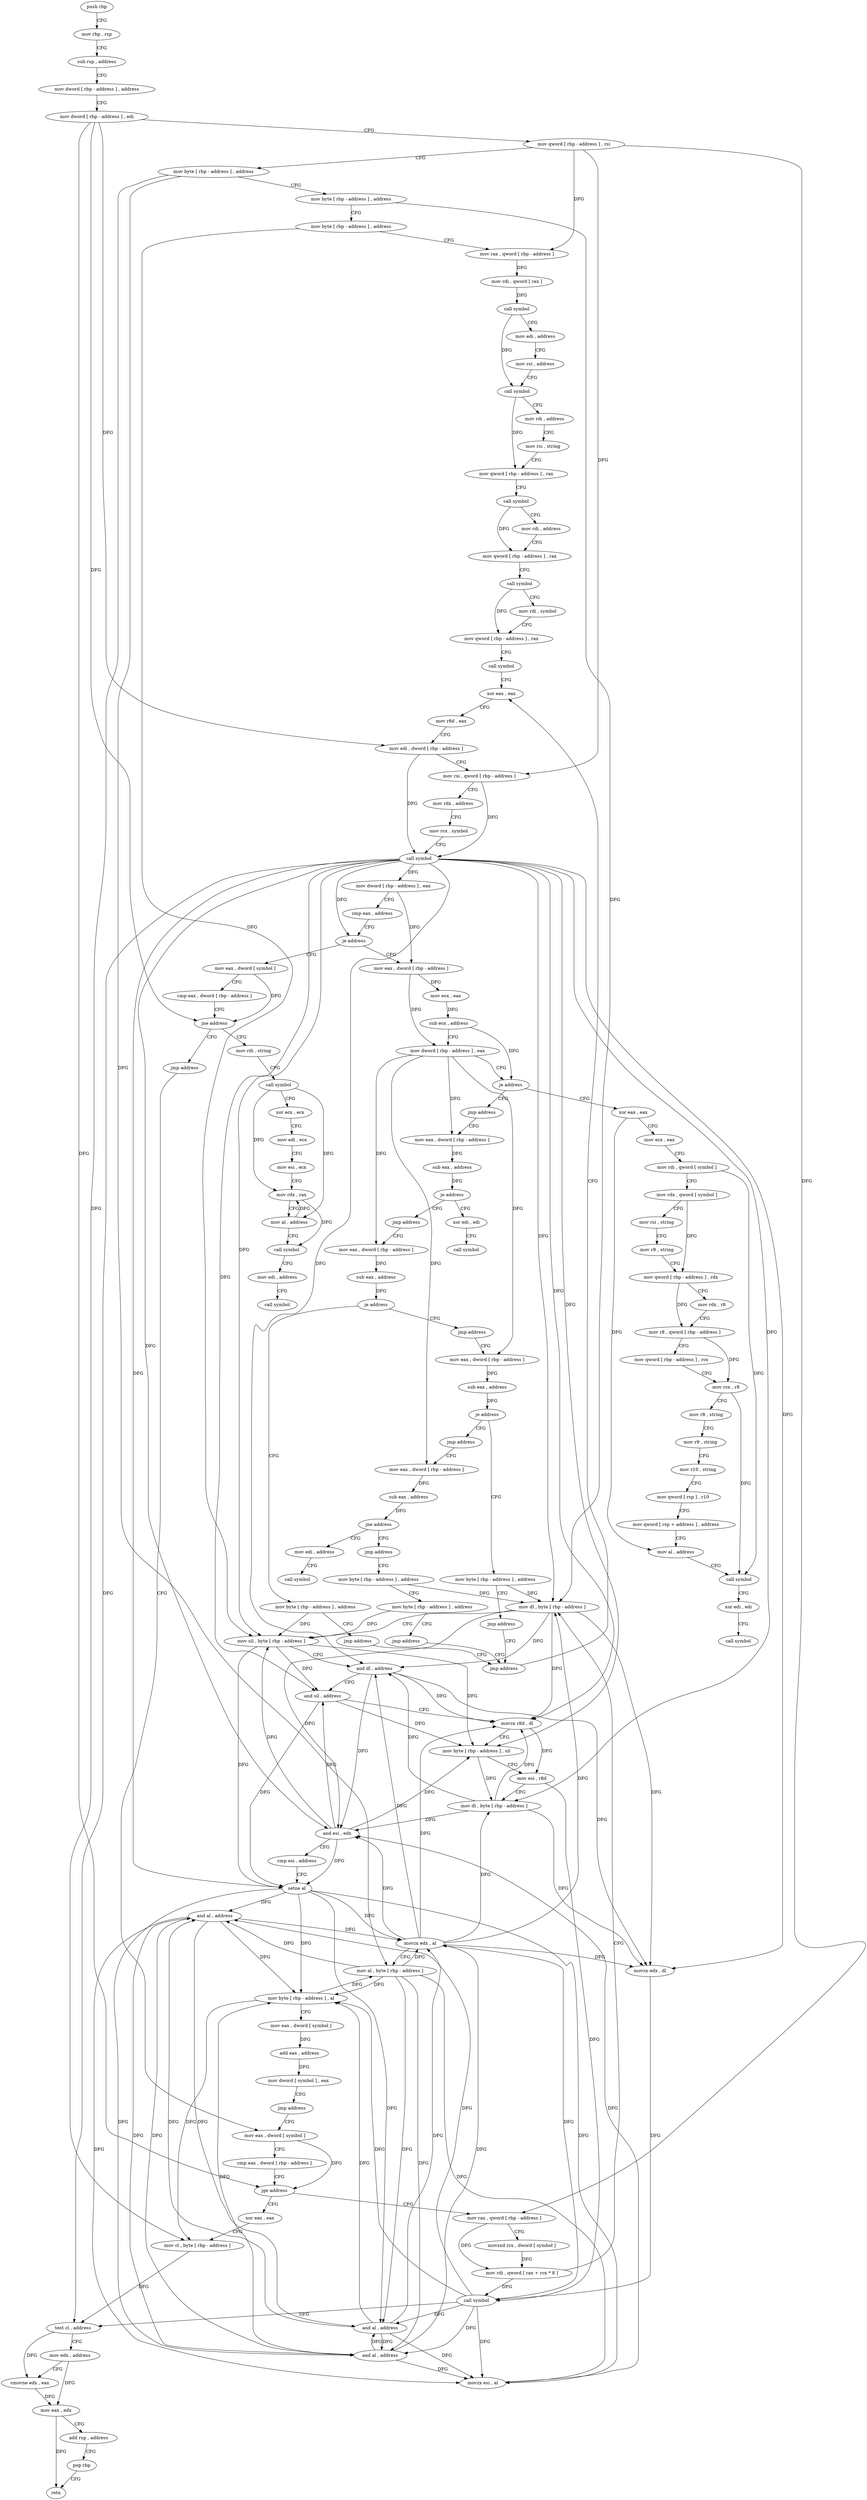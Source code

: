 digraph "func" {
"4200304" [label = "push rbp" ]
"4200305" [label = "mov rbp , rsp" ]
"4200308" [label = "sub rsp , address" ]
"4200312" [label = "mov dword [ rbp - address ] , address" ]
"4200319" [label = "mov dword [ rbp - address ] , edi" ]
"4200322" [label = "mov qword [ rbp - address ] , rsi" ]
"4200326" [label = "mov byte [ rbp - address ] , address" ]
"4200330" [label = "mov byte [ rbp - address ] , address" ]
"4200334" [label = "mov byte [ rbp - address ] , address" ]
"4200338" [label = "mov rax , qword [ rbp - address ]" ]
"4200342" [label = "mov rdi , qword [ rax ]" ]
"4200345" [label = "call symbol" ]
"4200350" [label = "mov edi , address" ]
"4200355" [label = "mov rsi , address" ]
"4200365" [label = "call symbol" ]
"4200370" [label = "mov rdi , address" ]
"4200380" [label = "mov rsi , string" ]
"4200390" [label = "mov qword [ rbp - address ] , rax" ]
"4200394" [label = "call symbol" ]
"4200399" [label = "mov rdi , address" ]
"4200409" [label = "mov qword [ rbp - address ] , rax" ]
"4200413" [label = "call symbol" ]
"4200418" [label = "mov rdi , symbol" ]
"4200428" [label = "mov qword [ rbp - address ] , rax" ]
"4200432" [label = "call symbol" ]
"4200437" [label = "xor eax , eax" ]
"4200751" [label = "mov eax , dword [ symbol ]" ]
"4200758" [label = "cmp eax , dword [ rbp - address ]" ]
"4200761" [label = "jne address" ]
"4200808" [label = "jmp address" ]
"4200767" [label = "mov rdi , string" ]
"4200486" [label = "mov eax , dword [ rbp - address ]" ]
"4200489" [label = "mov ecx , eax" ]
"4200491" [label = "sub ecx , address" ]
"4200497" [label = "mov dword [ rbp - address ] , eax" ]
"4200500" [label = "je address" ]
"4200621" [label = "xor eax , eax" ]
"4200506" [label = "jmp address" ]
"4200813" [label = "mov eax , dword [ symbol ]" ]
"4200777" [label = "call symbol" ]
"4200782" [label = "xor ecx , ecx" ]
"4200784" [label = "mov edi , ecx" ]
"4200786" [label = "mov esi , ecx" ]
"4200788" [label = "mov rdx , rax" ]
"4200791" [label = "mov al , address" ]
"4200793" [label = "call symbol" ]
"4200798" [label = "mov edi , address" ]
"4200803" [label = "call symbol" ]
"4200623" [label = "mov ecx , eax" ]
"4200625" [label = "mov rdi , qword [ symbol ]" ]
"4200633" [label = "mov rdx , qword [ symbol ]" ]
"4200641" [label = "mov rsi , string" ]
"4200651" [label = "mov r8 , string" ]
"4200661" [label = "mov qword [ rbp - address ] , rdx" ]
"4200665" [label = "mov rdx , r8" ]
"4200668" [label = "mov r8 , qword [ rbp - address ]" ]
"4200672" [label = "mov qword [ rbp - address ] , rcx" ]
"4200676" [label = "mov rcx , r8" ]
"4200679" [label = "mov r8 , string" ]
"4200689" [label = "mov r9 , string" ]
"4200699" [label = "mov r10 , string" ]
"4200709" [label = "mov qword [ rsp ] , r10" ]
"4200713" [label = "mov qword [ rsp + address ] , address" ]
"4200722" [label = "mov al , address" ]
"4200724" [label = "call symbol" ]
"4200729" [label = "xor edi , edi" ]
"4200731" [label = "call symbol" ]
"4200511" [label = "mov eax , dword [ rbp - address ]" ]
"4200820" [label = "cmp eax , dword [ rbp - address ]" ]
"4200823" [label = "jge address" ]
"4200929" [label = "xor eax , eax" ]
"4200829" [label = "mov rax , qword [ rbp - address ]" ]
"4200514" [label = "sub eax , address" ]
"4200519" [label = "je address" ]
"4200614" [label = "xor edi , edi" ]
"4200525" [label = "jmp address" ]
"4200931" [label = "mov cl , byte [ rbp - address ]" ]
"4200934" [label = "test cl , address" ]
"4200937" [label = "mov edx , address" ]
"4200942" [label = "cmovne edx , eax" ]
"4200945" [label = "mov eax , edx" ]
"4200947" [label = "add rsp , address" ]
"4200951" [label = "pop rbp" ]
"4200952" [label = "retn" ]
"4200833" [label = "movsxd rcx , dword [ symbol ]" ]
"4200841" [label = "mov rdi , qword [ rax + rcx * 8 ]" ]
"4200845" [label = "mov dl , byte [ rbp - address ]" ]
"4200848" [label = "mov sil , byte [ rbp - address ]" ]
"4200852" [label = "and dl , address" ]
"4200855" [label = "and sil , address" ]
"4200859" [label = "movzx r8d , dl" ]
"4200863" [label = "mov byte [ rbp - address ] , sil" ]
"4200867" [label = "mov esi , r8d" ]
"4200870" [label = "mov dl , byte [ rbp - address ]" ]
"4200873" [label = "movzx edx , dl" ]
"4200876" [label = "call symbol" ]
"4200881" [label = "and al , address" ]
"4200883" [label = "movzx edx , al" ]
"4200886" [label = "mov al , byte [ rbp - address ]" ]
"4200889" [label = "and al , address" ]
"4200891" [label = "movzx esi , al" ]
"4200894" [label = "and esi , edx" ]
"4200896" [label = "cmp esi , address" ]
"4200899" [label = "setne al" ]
"4200902" [label = "and al , address" ]
"4200904" [label = "mov byte [ rbp - address ] , al" ]
"4200907" [label = "mov eax , dword [ symbol ]" ]
"4200914" [label = "add eax , address" ]
"4200917" [label = "mov dword [ symbol ] , eax" ]
"4200924" [label = "jmp address" ]
"4200616" [label = "call symbol" ]
"4200530" [label = "mov eax , dword [ rbp - address ]" ]
"4200533" [label = "sub eax , address" ]
"4200536" [label = "je address" ]
"4200605" [label = "mov byte [ rbp - address ] , address" ]
"4200542" [label = "jmp address" ]
"4200609" [label = "jmp address" ]
"4200746" [label = "jmp address" ]
"4200547" [label = "mov eax , dword [ rbp - address ]" ]
"4200550" [label = "sub eax , address" ]
"4200553" [label = "je address" ]
"4200596" [label = "mov byte [ rbp - address ] , address" ]
"4200559" [label = "jmp address" ]
"4200439" [label = "mov r8d , eax" ]
"4200442" [label = "mov edi , dword [ rbp - address ]" ]
"4200445" [label = "mov rsi , qword [ rbp - address ]" ]
"4200449" [label = "mov rdx , address" ]
"4200459" [label = "mov rcx , symbol" ]
"4200469" [label = "call symbol" ]
"4200474" [label = "mov dword [ rbp - address ] , eax" ]
"4200477" [label = "cmp eax , address" ]
"4200480" [label = "je address" ]
"4200600" [label = "jmp address" ]
"4200564" [label = "mov eax , dword [ rbp - address ]" ]
"4200567" [label = "sub eax , address" ]
"4200572" [label = "jne address" ]
"4200736" [label = "mov edi , address" ]
"4200578" [label = "jmp address" ]
"4200741" [label = "call symbol" ]
"4200583" [label = "mov byte [ rbp - address ] , address" ]
"4200587" [label = "mov byte [ rbp - address ] , address" ]
"4200591" [label = "jmp address" ]
"4200304" -> "4200305" [ label = "CFG" ]
"4200305" -> "4200308" [ label = "CFG" ]
"4200308" -> "4200312" [ label = "CFG" ]
"4200312" -> "4200319" [ label = "CFG" ]
"4200319" -> "4200322" [ label = "CFG" ]
"4200319" -> "4200442" [ label = "DFG" ]
"4200319" -> "4200761" [ label = "DFG" ]
"4200319" -> "4200823" [ label = "DFG" ]
"4200322" -> "4200326" [ label = "CFG" ]
"4200322" -> "4200338" [ label = "DFG" ]
"4200322" -> "4200445" [ label = "DFG" ]
"4200322" -> "4200829" [ label = "DFG" ]
"4200326" -> "4200330" [ label = "CFG" ]
"4200326" -> "4200931" [ label = "DFG" ]
"4200326" -> "4200886" [ label = "DFG" ]
"4200330" -> "4200334" [ label = "CFG" ]
"4200330" -> "4200845" [ label = "DFG" ]
"4200334" -> "4200338" [ label = "CFG" ]
"4200334" -> "4200848" [ label = "DFG" ]
"4200338" -> "4200342" [ label = "DFG" ]
"4200342" -> "4200345" [ label = "DFG" ]
"4200345" -> "4200350" [ label = "CFG" ]
"4200345" -> "4200365" [ label = "DFG" ]
"4200350" -> "4200355" [ label = "CFG" ]
"4200355" -> "4200365" [ label = "CFG" ]
"4200365" -> "4200370" [ label = "CFG" ]
"4200365" -> "4200390" [ label = "DFG" ]
"4200370" -> "4200380" [ label = "CFG" ]
"4200380" -> "4200390" [ label = "CFG" ]
"4200390" -> "4200394" [ label = "CFG" ]
"4200394" -> "4200399" [ label = "CFG" ]
"4200394" -> "4200409" [ label = "DFG" ]
"4200399" -> "4200409" [ label = "CFG" ]
"4200409" -> "4200413" [ label = "CFG" ]
"4200413" -> "4200418" [ label = "CFG" ]
"4200413" -> "4200428" [ label = "DFG" ]
"4200418" -> "4200428" [ label = "CFG" ]
"4200428" -> "4200432" [ label = "CFG" ]
"4200432" -> "4200437" [ label = "CFG" ]
"4200437" -> "4200439" [ label = "CFG" ]
"4200751" -> "4200758" [ label = "CFG" ]
"4200751" -> "4200761" [ label = "DFG" ]
"4200758" -> "4200761" [ label = "CFG" ]
"4200761" -> "4200808" [ label = "CFG" ]
"4200761" -> "4200767" [ label = "CFG" ]
"4200808" -> "4200813" [ label = "CFG" ]
"4200767" -> "4200777" [ label = "CFG" ]
"4200486" -> "4200489" [ label = "DFG" ]
"4200486" -> "4200497" [ label = "DFG" ]
"4200489" -> "4200491" [ label = "DFG" ]
"4200491" -> "4200497" [ label = "CFG" ]
"4200491" -> "4200500" [ label = "DFG" ]
"4200497" -> "4200500" [ label = "CFG" ]
"4200497" -> "4200511" [ label = "DFG" ]
"4200497" -> "4200530" [ label = "DFG" ]
"4200497" -> "4200547" [ label = "DFG" ]
"4200497" -> "4200564" [ label = "DFG" ]
"4200500" -> "4200621" [ label = "CFG" ]
"4200500" -> "4200506" [ label = "CFG" ]
"4200621" -> "4200623" [ label = "CFG" ]
"4200621" -> "4200722" [ label = "DFG" ]
"4200506" -> "4200511" [ label = "CFG" ]
"4200813" -> "4200820" [ label = "CFG" ]
"4200813" -> "4200823" [ label = "DFG" ]
"4200777" -> "4200782" [ label = "CFG" ]
"4200777" -> "4200788" [ label = "DFG" ]
"4200777" -> "4200791" [ label = "DFG" ]
"4200782" -> "4200784" [ label = "CFG" ]
"4200784" -> "4200786" [ label = "CFG" ]
"4200786" -> "4200788" [ label = "CFG" ]
"4200788" -> "4200791" [ label = "CFG" ]
"4200788" -> "4200793" [ label = "DFG" ]
"4200791" -> "4200793" [ label = "CFG" ]
"4200791" -> "4200788" [ label = "DFG" ]
"4200793" -> "4200798" [ label = "CFG" ]
"4200798" -> "4200803" [ label = "CFG" ]
"4200623" -> "4200625" [ label = "CFG" ]
"4200625" -> "4200633" [ label = "CFG" ]
"4200625" -> "4200724" [ label = "DFG" ]
"4200633" -> "4200641" [ label = "CFG" ]
"4200633" -> "4200661" [ label = "DFG" ]
"4200641" -> "4200651" [ label = "CFG" ]
"4200651" -> "4200661" [ label = "CFG" ]
"4200661" -> "4200665" [ label = "CFG" ]
"4200661" -> "4200668" [ label = "DFG" ]
"4200665" -> "4200668" [ label = "CFG" ]
"4200668" -> "4200672" [ label = "CFG" ]
"4200668" -> "4200676" [ label = "DFG" ]
"4200672" -> "4200676" [ label = "CFG" ]
"4200676" -> "4200679" [ label = "CFG" ]
"4200676" -> "4200724" [ label = "DFG" ]
"4200679" -> "4200689" [ label = "CFG" ]
"4200689" -> "4200699" [ label = "CFG" ]
"4200699" -> "4200709" [ label = "CFG" ]
"4200709" -> "4200713" [ label = "CFG" ]
"4200713" -> "4200722" [ label = "CFG" ]
"4200722" -> "4200724" [ label = "CFG" ]
"4200724" -> "4200729" [ label = "CFG" ]
"4200729" -> "4200731" [ label = "CFG" ]
"4200511" -> "4200514" [ label = "DFG" ]
"4200820" -> "4200823" [ label = "CFG" ]
"4200823" -> "4200929" [ label = "CFG" ]
"4200823" -> "4200829" [ label = "CFG" ]
"4200929" -> "4200931" [ label = "CFG" ]
"4200829" -> "4200833" [ label = "CFG" ]
"4200829" -> "4200841" [ label = "DFG" ]
"4200514" -> "4200519" [ label = "DFG" ]
"4200519" -> "4200614" [ label = "CFG" ]
"4200519" -> "4200525" [ label = "CFG" ]
"4200614" -> "4200616" [ label = "CFG" ]
"4200525" -> "4200530" [ label = "CFG" ]
"4200931" -> "4200934" [ label = "DFG" ]
"4200934" -> "4200937" [ label = "CFG" ]
"4200934" -> "4200942" [ label = "DFG" ]
"4200937" -> "4200942" [ label = "CFG" ]
"4200937" -> "4200945" [ label = "DFG" ]
"4200942" -> "4200945" [ label = "DFG" ]
"4200945" -> "4200947" [ label = "CFG" ]
"4200945" -> "4200952" [ label = "DFG" ]
"4200947" -> "4200951" [ label = "CFG" ]
"4200951" -> "4200952" [ label = "CFG" ]
"4200833" -> "4200841" [ label = "DFG" ]
"4200841" -> "4200845" [ label = "CFG" ]
"4200841" -> "4200876" [ label = "DFG" ]
"4200845" -> "4200848" [ label = "CFG" ]
"4200845" -> "4200852" [ label = "DFG" ]
"4200845" -> "4200859" [ label = "DFG" ]
"4200845" -> "4200873" [ label = "DFG" ]
"4200845" -> "4200894" [ label = "DFG" ]
"4200848" -> "4200852" [ label = "CFG" ]
"4200848" -> "4200855" [ label = "DFG" ]
"4200848" -> "4200863" [ label = "DFG" ]
"4200848" -> "4200899" [ label = "DFG" ]
"4200852" -> "4200855" [ label = "CFG" ]
"4200852" -> "4200859" [ label = "DFG" ]
"4200852" -> "4200873" [ label = "DFG" ]
"4200852" -> "4200894" [ label = "DFG" ]
"4200855" -> "4200859" [ label = "CFG" ]
"4200855" -> "4200863" [ label = "DFG" ]
"4200855" -> "4200899" [ label = "DFG" ]
"4200859" -> "4200863" [ label = "CFG" ]
"4200859" -> "4200867" [ label = "DFG" ]
"4200863" -> "4200867" [ label = "CFG" ]
"4200863" -> "4200870" [ label = "DFG" ]
"4200867" -> "4200870" [ label = "CFG" ]
"4200867" -> "4200876" [ label = "DFG" ]
"4200870" -> "4200873" [ label = "DFG" ]
"4200870" -> "4200852" [ label = "DFG" ]
"4200870" -> "4200859" [ label = "DFG" ]
"4200870" -> "4200894" [ label = "DFG" ]
"4200873" -> "4200876" [ label = "DFG" ]
"4200876" -> "4200881" [ label = "DFG" ]
"4200876" -> "4200934" [ label = "DFG" ]
"4200876" -> "4200883" [ label = "DFG" ]
"4200876" -> "4200889" [ label = "DFG" ]
"4200876" -> "4200891" [ label = "DFG" ]
"4200876" -> "4200902" [ label = "DFG" ]
"4200876" -> "4200904" [ label = "DFG" ]
"4200881" -> "4200883" [ label = "DFG" ]
"4200881" -> "4200889" [ label = "DFG" ]
"4200881" -> "4200891" [ label = "DFG" ]
"4200881" -> "4200902" [ label = "DFG" ]
"4200881" -> "4200904" [ label = "DFG" ]
"4200883" -> "4200886" [ label = "CFG" ]
"4200883" -> "4200852" [ label = "DFG" ]
"4200883" -> "4200859" [ label = "DFG" ]
"4200883" -> "4200873" [ label = "DFG" ]
"4200883" -> "4200845" [ label = "DFG" ]
"4200883" -> "4200870" [ label = "DFG" ]
"4200883" -> "4200894" [ label = "DFG" ]
"4200886" -> "4200889" [ label = "DFG" ]
"4200886" -> "4200881" [ label = "DFG" ]
"4200886" -> "4200883" [ label = "DFG" ]
"4200886" -> "4200891" [ label = "DFG" ]
"4200886" -> "4200902" [ label = "DFG" ]
"4200886" -> "4200904" [ label = "DFG" ]
"4200889" -> "4200891" [ label = "DFG" ]
"4200889" -> "4200881" [ label = "DFG" ]
"4200889" -> "4200883" [ label = "DFG" ]
"4200889" -> "4200902" [ label = "DFG" ]
"4200889" -> "4200904" [ label = "DFG" ]
"4200891" -> "4200894" [ label = "DFG" ]
"4200894" -> "4200896" [ label = "CFG" ]
"4200894" -> "4200855" [ label = "DFG" ]
"4200894" -> "4200863" [ label = "DFG" ]
"4200894" -> "4200848" [ label = "DFG" ]
"4200894" -> "4200899" [ label = "DFG" ]
"4200896" -> "4200899" [ label = "CFG" ]
"4200899" -> "4200902" [ label = "DFG" ]
"4200899" -> "4200881" [ label = "DFG" ]
"4200899" -> "4200883" [ label = "DFG" ]
"4200899" -> "4200889" [ label = "DFG" ]
"4200899" -> "4200891" [ label = "DFG" ]
"4200899" -> "4200904" [ label = "DFG" ]
"4200902" -> "4200904" [ label = "DFG" ]
"4200902" -> "4200881" [ label = "DFG" ]
"4200902" -> "4200883" [ label = "DFG" ]
"4200902" -> "4200889" [ label = "DFG" ]
"4200902" -> "4200891" [ label = "DFG" ]
"4200904" -> "4200907" [ label = "CFG" ]
"4200904" -> "4200931" [ label = "DFG" ]
"4200904" -> "4200886" [ label = "DFG" ]
"4200907" -> "4200914" [ label = "DFG" ]
"4200914" -> "4200917" [ label = "DFG" ]
"4200917" -> "4200924" [ label = "CFG" ]
"4200924" -> "4200813" [ label = "CFG" ]
"4200530" -> "4200533" [ label = "DFG" ]
"4200533" -> "4200536" [ label = "DFG" ]
"4200536" -> "4200605" [ label = "CFG" ]
"4200536" -> "4200542" [ label = "CFG" ]
"4200605" -> "4200609" [ label = "CFG" ]
"4200605" -> "4200848" [ label = "DFG" ]
"4200542" -> "4200547" [ label = "CFG" ]
"4200609" -> "4200746" [ label = "CFG" ]
"4200746" -> "4200437" [ label = "CFG" ]
"4200547" -> "4200550" [ label = "DFG" ]
"4200550" -> "4200553" [ label = "DFG" ]
"4200553" -> "4200596" [ label = "CFG" ]
"4200553" -> "4200559" [ label = "CFG" ]
"4200596" -> "4200600" [ label = "CFG" ]
"4200596" -> "4200845" [ label = "DFG" ]
"4200559" -> "4200564" [ label = "CFG" ]
"4200439" -> "4200442" [ label = "CFG" ]
"4200442" -> "4200445" [ label = "CFG" ]
"4200442" -> "4200469" [ label = "DFG" ]
"4200445" -> "4200449" [ label = "CFG" ]
"4200445" -> "4200469" [ label = "DFG" ]
"4200449" -> "4200459" [ label = "CFG" ]
"4200459" -> "4200469" [ label = "CFG" ]
"4200469" -> "4200474" [ label = "DFG" ]
"4200469" -> "4200480" [ label = "DFG" ]
"4200469" -> "4200934" [ label = "DFG" ]
"4200469" -> "4200845" [ label = "DFG" ]
"4200469" -> "4200852" [ label = "DFG" ]
"4200469" -> "4200859" [ label = "DFG" ]
"4200469" -> "4200870" [ label = "DFG" ]
"4200469" -> "4200873" [ label = "DFG" ]
"4200469" -> "4200894" [ label = "DFG" ]
"4200469" -> "4200848" [ label = "DFG" ]
"4200469" -> "4200855" [ label = "DFG" ]
"4200469" -> "4200863" [ label = "DFG" ]
"4200469" -> "4200899" [ label = "DFG" ]
"4200474" -> "4200477" [ label = "CFG" ]
"4200474" -> "4200486" [ label = "DFG" ]
"4200477" -> "4200480" [ label = "CFG" ]
"4200480" -> "4200751" [ label = "CFG" ]
"4200480" -> "4200486" [ label = "CFG" ]
"4200600" -> "4200746" [ label = "CFG" ]
"4200564" -> "4200567" [ label = "DFG" ]
"4200567" -> "4200572" [ label = "DFG" ]
"4200572" -> "4200736" [ label = "CFG" ]
"4200572" -> "4200578" [ label = "CFG" ]
"4200736" -> "4200741" [ label = "CFG" ]
"4200578" -> "4200583" [ label = "CFG" ]
"4200583" -> "4200587" [ label = "CFG" ]
"4200583" -> "4200845" [ label = "DFG" ]
"4200587" -> "4200591" [ label = "CFG" ]
"4200587" -> "4200848" [ label = "DFG" ]
"4200591" -> "4200746" [ label = "CFG" ]
}
